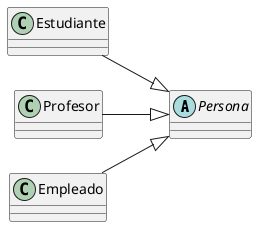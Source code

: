 @startuml
left to right direction
abstract Persona

class Estudiante
class Profesor
class Empleado

Profesor --|> Persona
Estudiante --|> Persona
Empleado --|> Persona
 
@enduml

Los estudiantes, los profesores y los empleados son personas